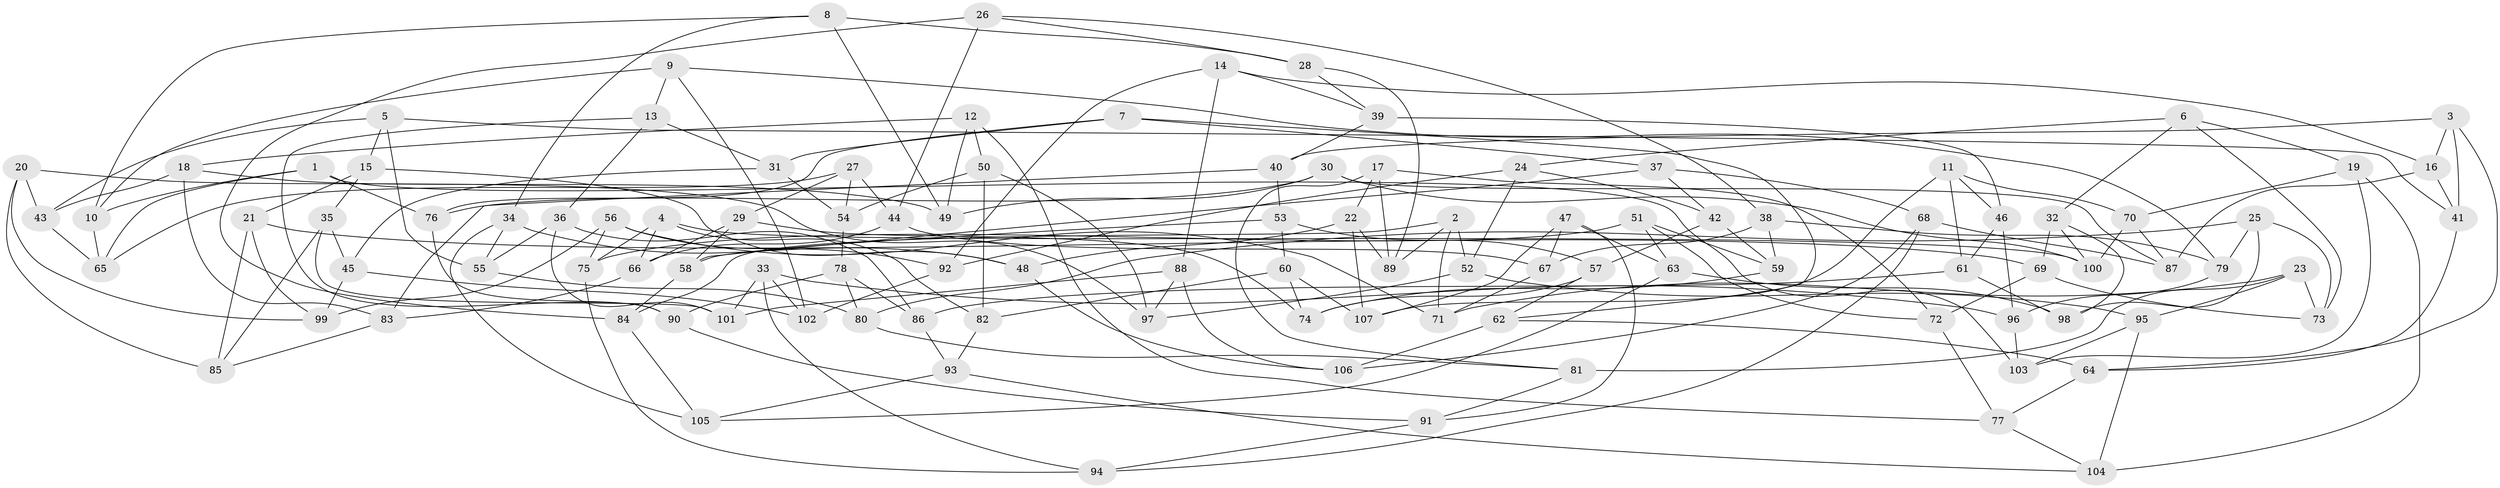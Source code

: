 // coarse degree distribution, {6: 0.33783783783783783, 4: 0.581081081081081, 5: 0.08108108108108109}
// Generated by graph-tools (version 1.1) at 2025/24/03/03/25 07:24:22]
// undirected, 107 vertices, 214 edges
graph export_dot {
graph [start="1"]
  node [color=gray90,style=filled];
  1;
  2;
  3;
  4;
  5;
  6;
  7;
  8;
  9;
  10;
  11;
  12;
  13;
  14;
  15;
  16;
  17;
  18;
  19;
  20;
  21;
  22;
  23;
  24;
  25;
  26;
  27;
  28;
  29;
  30;
  31;
  32;
  33;
  34;
  35;
  36;
  37;
  38;
  39;
  40;
  41;
  42;
  43;
  44;
  45;
  46;
  47;
  48;
  49;
  50;
  51;
  52;
  53;
  54;
  55;
  56;
  57;
  58;
  59;
  60;
  61;
  62;
  63;
  64;
  65;
  66;
  67;
  68;
  69;
  70;
  71;
  72;
  73;
  74;
  75;
  76;
  77;
  78;
  79;
  80;
  81;
  82;
  83;
  84;
  85;
  86;
  87;
  88;
  89;
  90;
  91;
  92;
  93;
  94;
  95;
  96;
  97;
  98;
  99;
  100;
  101;
  102;
  103;
  104;
  105;
  106;
  107;
  1 -- 65;
  1 -- 103;
  1 -- 10;
  1 -- 76;
  2 -- 84;
  2 -- 71;
  2 -- 52;
  2 -- 89;
  3 -- 64;
  3 -- 40;
  3 -- 41;
  3 -- 16;
  4 -- 100;
  4 -- 75;
  4 -- 66;
  4 -- 82;
  5 -- 55;
  5 -- 43;
  5 -- 15;
  5 -- 41;
  6 -- 24;
  6 -- 73;
  6 -- 19;
  6 -- 32;
  7 -- 31;
  7 -- 62;
  7 -- 37;
  7 -- 76;
  8 -- 34;
  8 -- 28;
  8 -- 49;
  8 -- 10;
  9 -- 79;
  9 -- 10;
  9 -- 102;
  9 -- 13;
  10 -- 65;
  11 -- 70;
  11 -- 107;
  11 -- 61;
  11 -- 46;
  12 -- 18;
  12 -- 50;
  12 -- 49;
  12 -- 77;
  13 -- 31;
  13 -- 36;
  13 -- 90;
  14 -- 88;
  14 -- 92;
  14 -- 39;
  14 -- 16;
  15 -- 21;
  15 -- 48;
  15 -- 35;
  16 -- 41;
  16 -- 87;
  17 -- 72;
  17 -- 22;
  17 -- 89;
  17 -- 81;
  18 -- 83;
  18 -- 49;
  18 -- 43;
  19 -- 104;
  19 -- 103;
  19 -- 70;
  20 -- 97;
  20 -- 99;
  20 -- 85;
  20 -- 43;
  21 -- 85;
  21 -- 99;
  21 -- 69;
  22 -- 89;
  22 -- 48;
  22 -- 107;
  23 -- 73;
  23 -- 71;
  23 -- 95;
  23 -- 81;
  24 -- 42;
  24 -- 52;
  24 -- 92;
  25 -- 80;
  25 -- 98;
  25 -- 79;
  25 -- 73;
  26 -- 28;
  26 -- 38;
  26 -- 84;
  26 -- 44;
  27 -- 65;
  27 -- 54;
  27 -- 44;
  27 -- 29;
  28 -- 89;
  28 -- 39;
  29 -- 58;
  29 -- 74;
  29 -- 66;
  30 -- 49;
  30 -- 87;
  30 -- 76;
  30 -- 100;
  31 -- 45;
  31 -- 54;
  32 -- 98;
  32 -- 100;
  32 -- 69;
  33 -- 94;
  33 -- 101;
  33 -- 102;
  33 -- 96;
  34 -- 48;
  34 -- 105;
  34 -- 55;
  35 -- 45;
  35 -- 85;
  35 -- 101;
  36 -- 55;
  36 -- 86;
  36 -- 101;
  37 -- 68;
  37 -- 42;
  37 -- 58;
  38 -- 79;
  38 -- 59;
  38 -- 67;
  39 -- 40;
  39 -- 46;
  40 -- 53;
  40 -- 83;
  41 -- 64;
  42 -- 57;
  42 -- 59;
  43 -- 65;
  44 -- 66;
  44 -- 67;
  45 -- 102;
  45 -- 99;
  46 -- 61;
  46 -- 96;
  47 -- 91;
  47 -- 67;
  47 -- 63;
  47 -- 107;
  48 -- 106;
  50 -- 97;
  50 -- 54;
  50 -- 82;
  51 -- 72;
  51 -- 75;
  51 -- 59;
  51 -- 63;
  52 -- 95;
  52 -- 97;
  53 -- 60;
  53 -- 57;
  53 -- 58;
  54 -- 78;
  55 -- 80;
  56 -- 99;
  56 -- 71;
  56 -- 75;
  56 -- 92;
  57 -- 74;
  57 -- 62;
  58 -- 84;
  59 -- 74;
  60 -- 107;
  60 -- 82;
  60 -- 74;
  61 -- 98;
  61 -- 86;
  62 -- 64;
  62 -- 106;
  63 -- 98;
  63 -- 105;
  64 -- 77;
  66 -- 83;
  67 -- 71;
  68 -- 94;
  68 -- 106;
  68 -- 87;
  69 -- 73;
  69 -- 72;
  70 -- 87;
  70 -- 100;
  72 -- 77;
  75 -- 94;
  76 -- 90;
  77 -- 104;
  78 -- 86;
  78 -- 90;
  78 -- 80;
  79 -- 96;
  80 -- 81;
  81 -- 91;
  82 -- 93;
  83 -- 85;
  84 -- 105;
  86 -- 93;
  88 -- 101;
  88 -- 97;
  88 -- 106;
  90 -- 91;
  91 -- 94;
  92 -- 102;
  93 -- 105;
  93 -- 104;
  95 -- 104;
  95 -- 103;
  96 -- 103;
}
